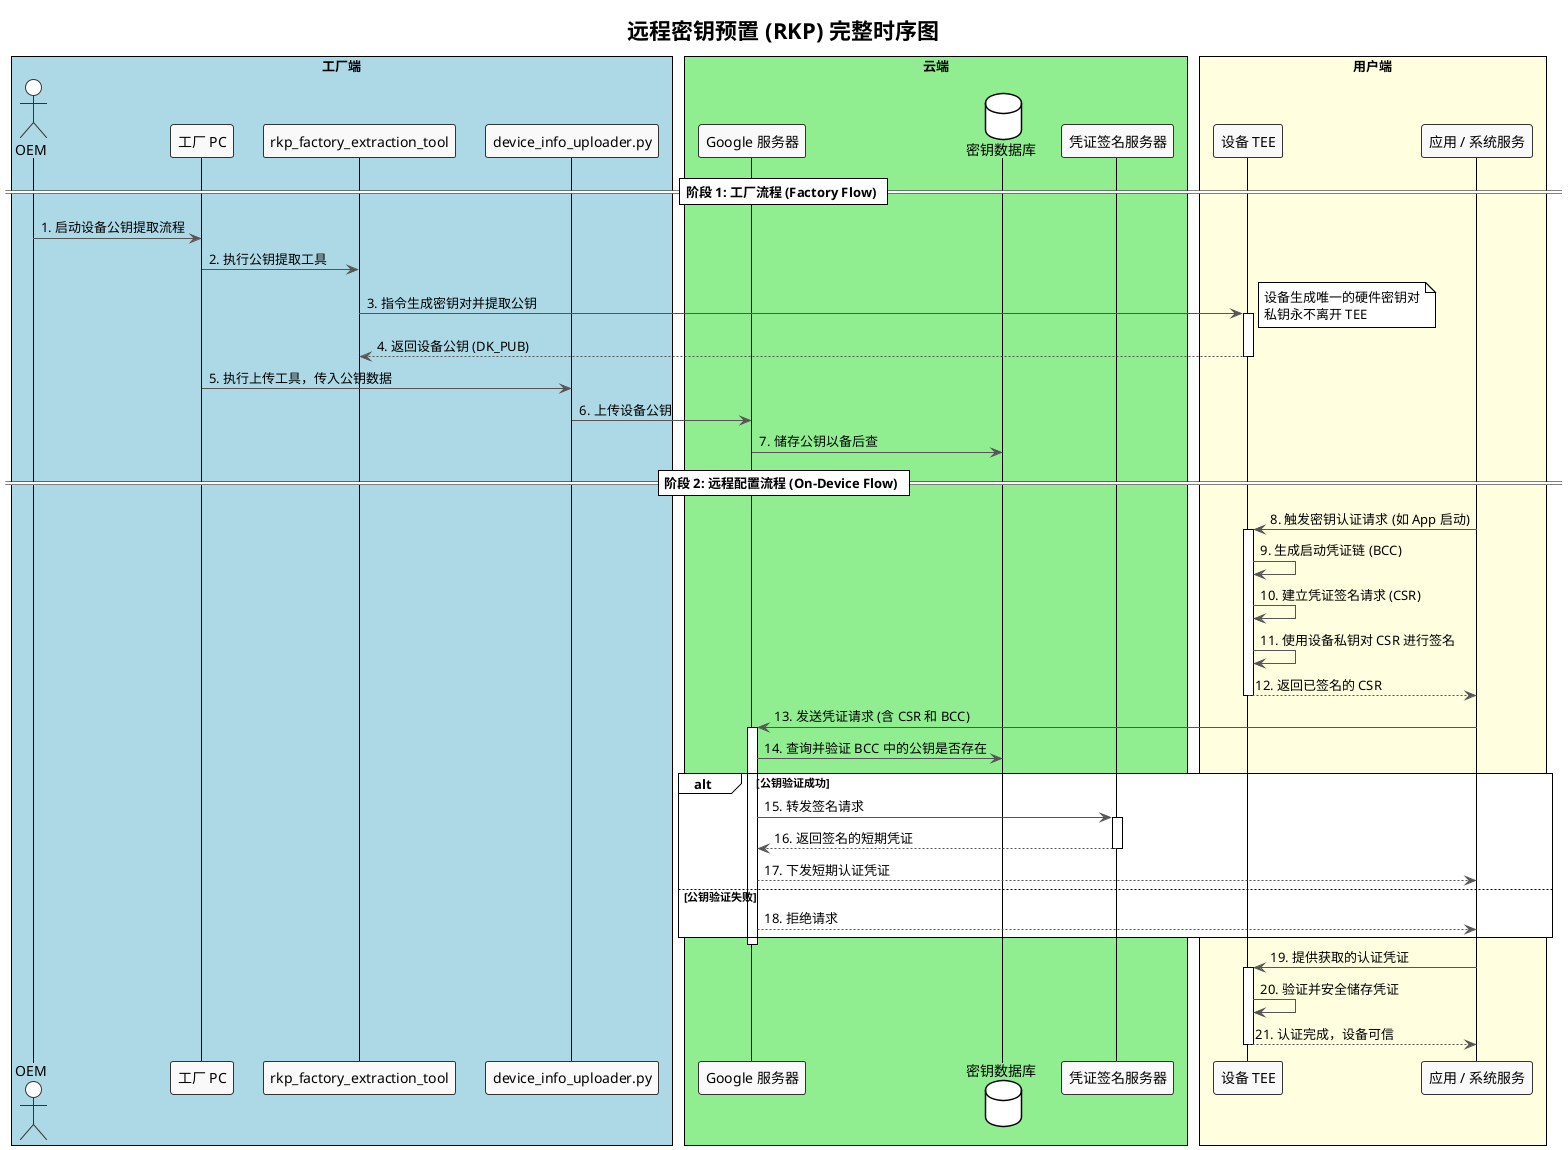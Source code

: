 @startuml
!theme plain
skinparam defaultFontName "Roboto, sans-serif"
skinparam sequenceArrowColor #555555
skinparam actorBorderColor #333333
skinparam participantBorderColor #333333
skinparam participantBackgroundColor #f9f9f9
skinparam defaultFontColor #000000

title 远程密钥预置 (RKP) 完整时序图

box "工厂端" #LightBlue
  actor OEM
  participant FactoryPC as "工厂 PC"
  participant ExtractionTool as "rkp_factory_extraction_tool"
  participant UploadTool as "device_info_uploader.py"
end box

box "云端" #LightGreen
  participant GoogleServers as "Google 服务器"
  database KeyDatabase as "密钥数据库"
  participant SigningServer as "凭证签名服务器"
end box

box "用户端" #LightYellow
  participant DeviceTEE as "设备 TEE"
  participant App as "应用 / 系统服务"
end box


== 阶段 1: 工厂流程 (Factory Flow) ==
OEM -> FactoryPC: 1. 启动设备公钥提取流程
FactoryPC -> ExtractionTool: 2. 执行公钥提取工具
ExtractionTool -> DeviceTEE: 3. 指令生成密钥对并提取公钥
activate DeviceTEE
note right: 设备生成唯一的硬件密钥对\n私钥永不离开 TEE
DeviceTEE --> ExtractionTool: 4. 返回设备公钥 (DK_PUB)
deactivate DeviceTEE
FactoryPC -> UploadTool: 5. 执行上传工具，传入公钥数据
UploadTool -> GoogleServers: 6. 上传设备公钥
GoogleServers -> KeyDatabase: 7. 储存公钥以备后查


== 阶段 2: 远程配置流程 (On-Device Flow) ==
App -> DeviceTEE: 8. 触发密钥认证请求 (如 App 启动)
activate DeviceTEE
DeviceTEE -> DeviceTEE: 9. 生成启动凭证链 (BCC)
DeviceTEE -> DeviceTEE: 10. 建立凭证签名请求 (CSR)
DeviceTEE -> DeviceTEE: 11. 使用设备私钥对 CSR 进行签名
DeviceTEE --> App: 12. 返回已签名的 CSR
deactivate DeviceTEE

App -> GoogleServers: 13. 发送凭证请求 (含 CSR 和 BCC)
activate GoogleServers
GoogleServers -> KeyDatabase: 14. 查询并验证 BCC 中的公钥是否存在
alt 公钥验证成功
    GoogleServers -> SigningServer: 15. 转发签名请求
    activate SigningServer
    SigningServer --> GoogleServers: 16. 返回签名的短期凭证
    deactivate SigningServer
    GoogleServers --> App: 17. 下发短期认证凭证
else 公钥验证失败
    GoogleServers --> App: 18. 拒绝请求
end
deactivate GoogleServers

App -> DeviceTEE: 19. 提供获取的认证凭证
activate DeviceTEE
DeviceTEE -> DeviceTEE: 20. 验证并安全储存凭证
DeviceTEE --> App: 21. 认证完成，设备可信
deactivate DeviceTEE

@enduml